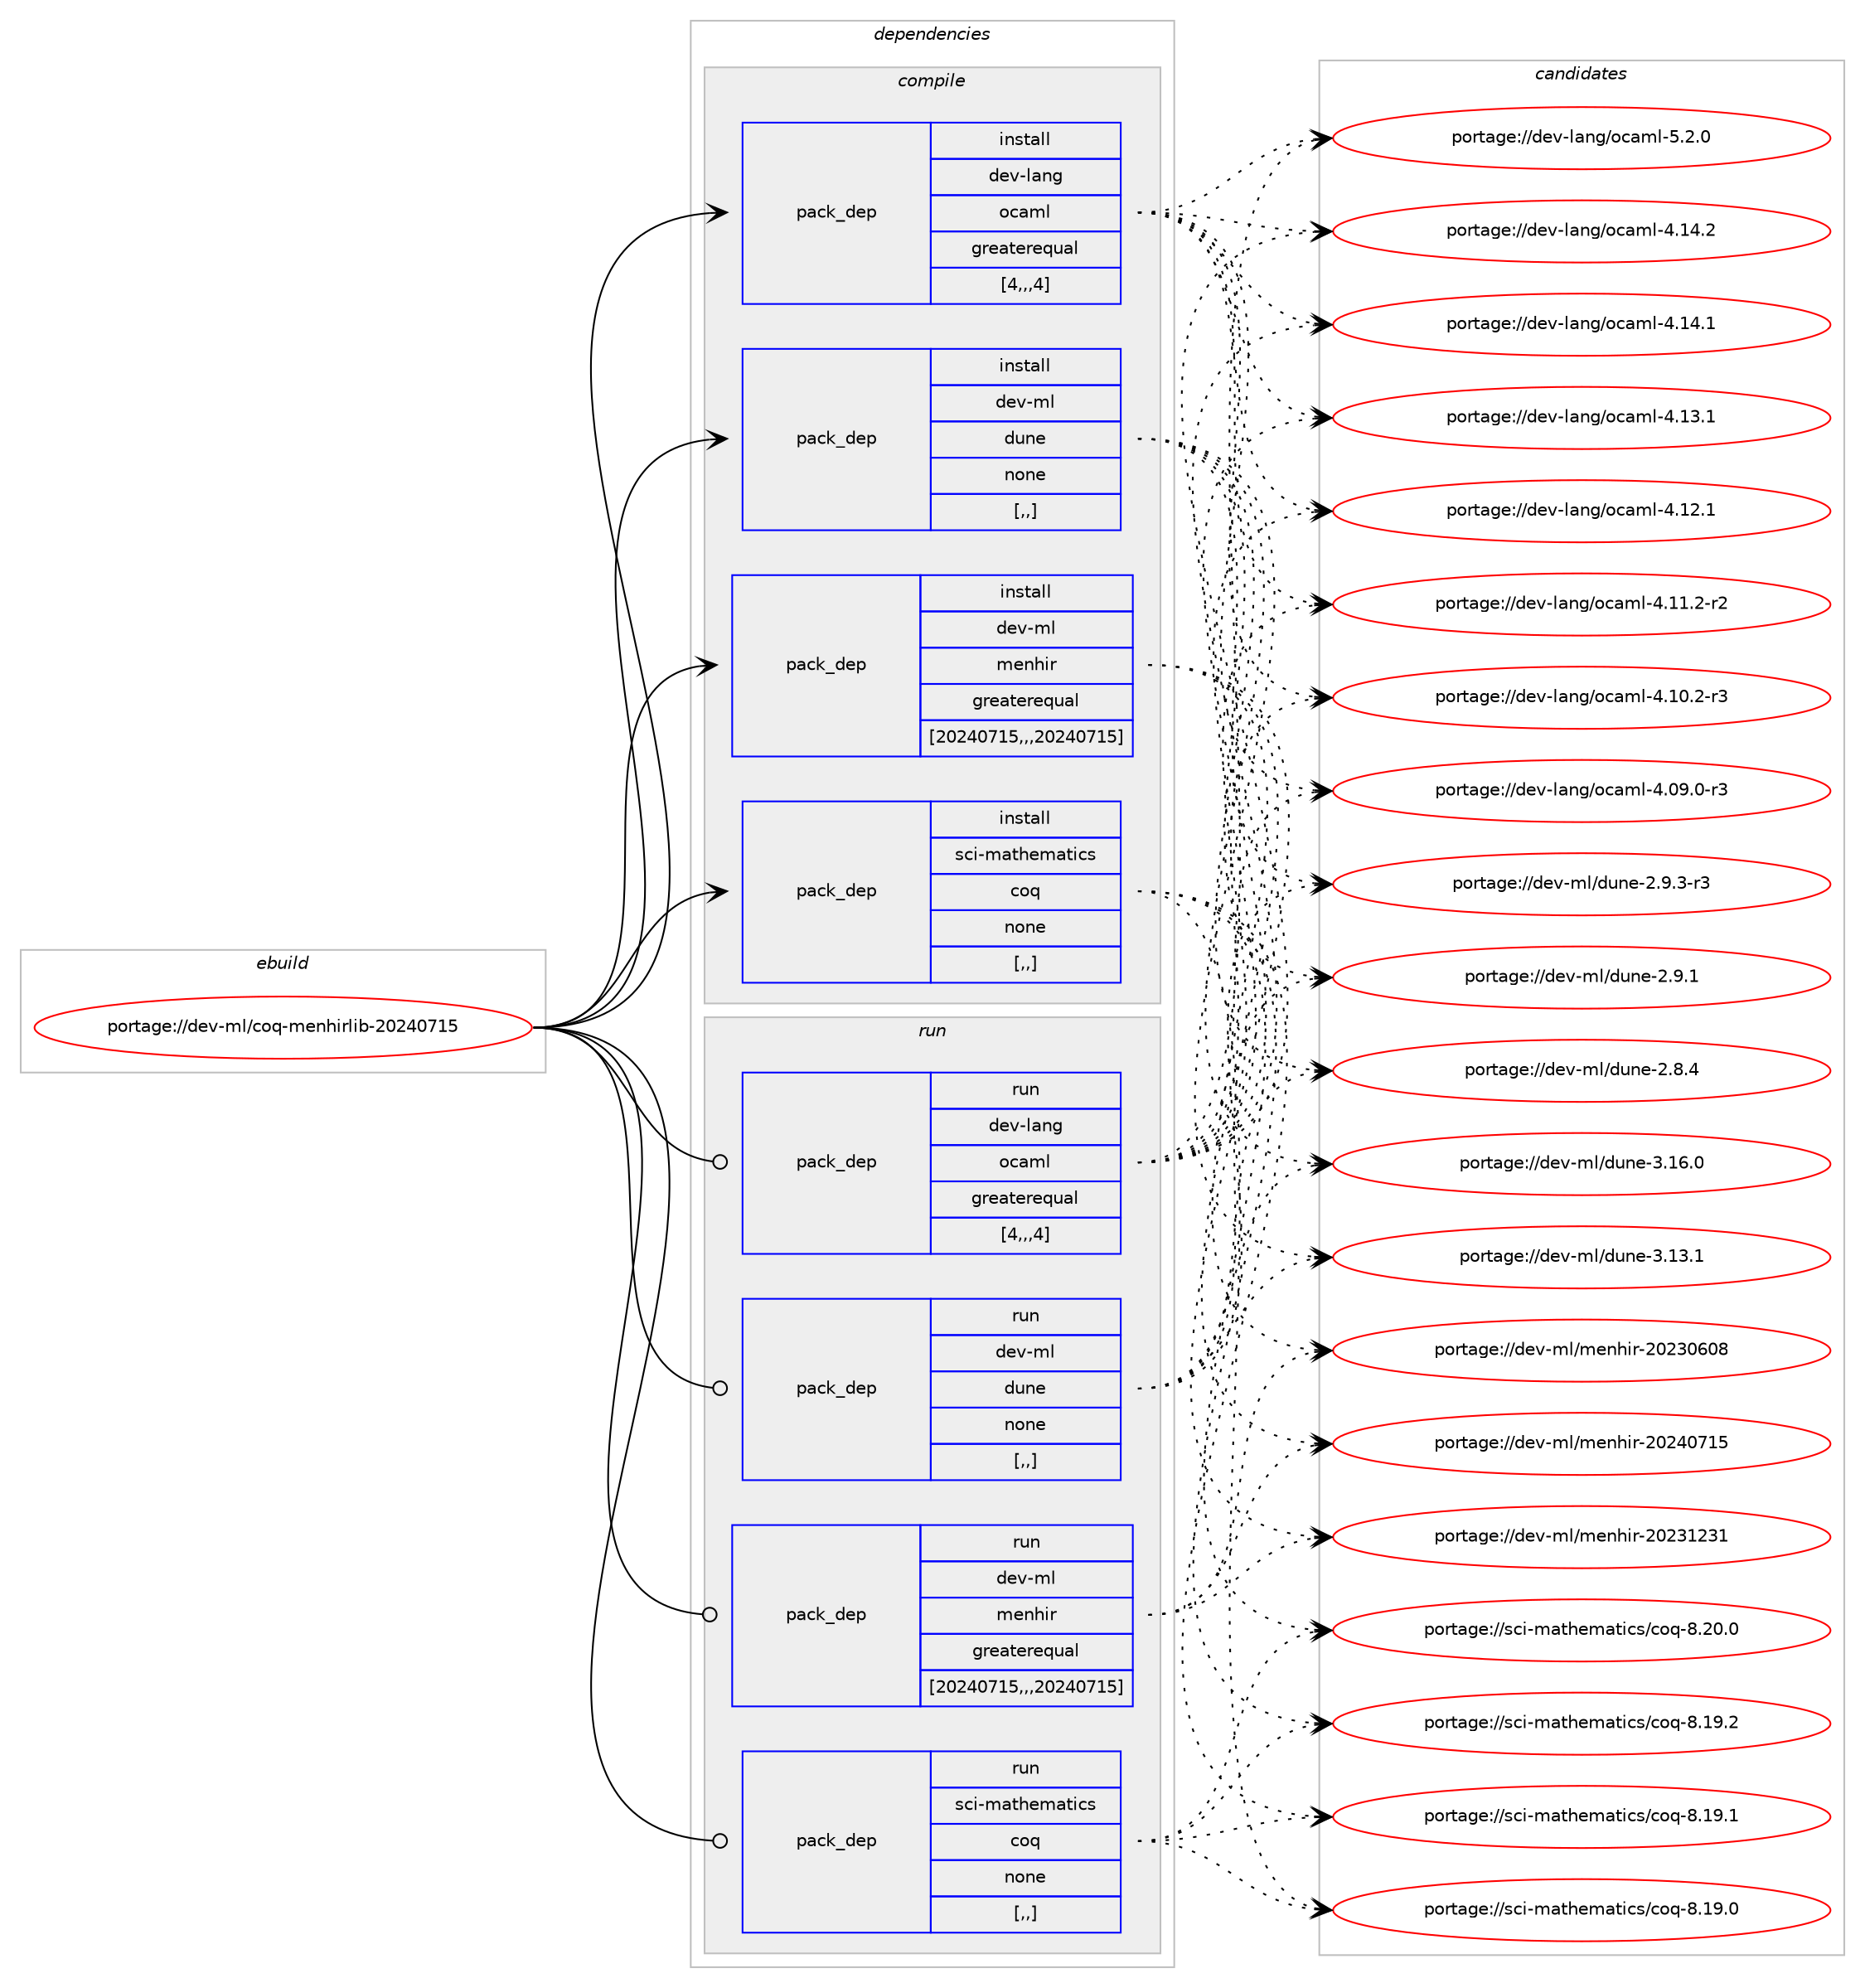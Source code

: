 digraph prolog {

# *************
# Graph options
# *************

newrank=true;
concentrate=true;
compound=true;
graph [rankdir=LR,fontname=Helvetica,fontsize=10,ranksep=1.5];#, ranksep=2.5, nodesep=0.2];
edge  [arrowhead=vee];
node  [fontname=Helvetica,fontsize=10];

# **********
# The ebuild
# **********

subgraph cluster_leftcol {
color=gray;
label=<<i>ebuild</i>>;
id [label="portage://dev-ml/coq-menhirlib-20240715", color=red, width=4, href="../dev-ml/coq-menhirlib-20240715.svg"];
}

# ****************
# The dependencies
# ****************

subgraph cluster_midcol {
color=gray;
label=<<i>dependencies</i>>;
subgraph cluster_compile {
fillcolor="#eeeeee";
style=filled;
label=<<i>compile</i>>;
subgraph pack448130 {
dependency612374 [label=<<TABLE BORDER="0" CELLBORDER="1" CELLSPACING="0" CELLPADDING="4" WIDTH="220"><TR><TD ROWSPAN="6" CELLPADDING="30">pack_dep</TD></TR><TR><TD WIDTH="110">install</TD></TR><TR><TD>dev-lang</TD></TR><TR><TD>ocaml</TD></TR><TR><TD>greaterequal</TD></TR><TR><TD>[4,,,4]</TD></TR></TABLE>>, shape=none, color=blue];
}
id:e -> dependency612374:w [weight=20,style="solid",arrowhead="vee"];
subgraph pack448131 {
dependency612375 [label=<<TABLE BORDER="0" CELLBORDER="1" CELLSPACING="0" CELLPADDING="4" WIDTH="220"><TR><TD ROWSPAN="6" CELLPADDING="30">pack_dep</TD></TR><TR><TD WIDTH="110">install</TD></TR><TR><TD>dev-ml</TD></TR><TR><TD>dune</TD></TR><TR><TD>none</TD></TR><TR><TD>[,,]</TD></TR></TABLE>>, shape=none, color=blue];
}
id:e -> dependency612375:w [weight=20,style="solid",arrowhead="vee"];
subgraph pack448132 {
dependency612376 [label=<<TABLE BORDER="0" CELLBORDER="1" CELLSPACING="0" CELLPADDING="4" WIDTH="220"><TR><TD ROWSPAN="6" CELLPADDING="30">pack_dep</TD></TR><TR><TD WIDTH="110">install</TD></TR><TR><TD>dev-ml</TD></TR><TR><TD>menhir</TD></TR><TR><TD>greaterequal</TD></TR><TR><TD>[20240715,,,20240715]</TD></TR></TABLE>>, shape=none, color=blue];
}
id:e -> dependency612376:w [weight=20,style="solid",arrowhead="vee"];
subgraph pack448133 {
dependency612377 [label=<<TABLE BORDER="0" CELLBORDER="1" CELLSPACING="0" CELLPADDING="4" WIDTH="220"><TR><TD ROWSPAN="6" CELLPADDING="30">pack_dep</TD></TR><TR><TD WIDTH="110">install</TD></TR><TR><TD>sci-mathematics</TD></TR><TR><TD>coq</TD></TR><TR><TD>none</TD></TR><TR><TD>[,,]</TD></TR></TABLE>>, shape=none, color=blue];
}
id:e -> dependency612377:w [weight=20,style="solid",arrowhead="vee"];
}
subgraph cluster_compileandrun {
fillcolor="#eeeeee";
style=filled;
label=<<i>compile and run</i>>;
}
subgraph cluster_run {
fillcolor="#eeeeee";
style=filled;
label=<<i>run</i>>;
subgraph pack448134 {
dependency612378 [label=<<TABLE BORDER="0" CELLBORDER="1" CELLSPACING="0" CELLPADDING="4" WIDTH="220"><TR><TD ROWSPAN="6" CELLPADDING="30">pack_dep</TD></TR><TR><TD WIDTH="110">run</TD></TR><TR><TD>dev-lang</TD></TR><TR><TD>ocaml</TD></TR><TR><TD>greaterequal</TD></TR><TR><TD>[4,,,4]</TD></TR></TABLE>>, shape=none, color=blue];
}
id:e -> dependency612378:w [weight=20,style="solid",arrowhead="odot"];
subgraph pack448135 {
dependency612379 [label=<<TABLE BORDER="0" CELLBORDER="1" CELLSPACING="0" CELLPADDING="4" WIDTH="220"><TR><TD ROWSPAN="6" CELLPADDING="30">pack_dep</TD></TR><TR><TD WIDTH="110">run</TD></TR><TR><TD>dev-ml</TD></TR><TR><TD>dune</TD></TR><TR><TD>none</TD></TR><TR><TD>[,,]</TD></TR></TABLE>>, shape=none, color=blue];
}
id:e -> dependency612379:w [weight=20,style="solid",arrowhead="odot"];
subgraph pack448136 {
dependency612380 [label=<<TABLE BORDER="0" CELLBORDER="1" CELLSPACING="0" CELLPADDING="4" WIDTH="220"><TR><TD ROWSPAN="6" CELLPADDING="30">pack_dep</TD></TR><TR><TD WIDTH="110">run</TD></TR><TR><TD>dev-ml</TD></TR><TR><TD>menhir</TD></TR><TR><TD>greaterequal</TD></TR><TR><TD>[20240715,,,20240715]</TD></TR></TABLE>>, shape=none, color=blue];
}
id:e -> dependency612380:w [weight=20,style="solid",arrowhead="odot"];
subgraph pack448137 {
dependency612381 [label=<<TABLE BORDER="0" CELLBORDER="1" CELLSPACING="0" CELLPADDING="4" WIDTH="220"><TR><TD ROWSPAN="6" CELLPADDING="30">pack_dep</TD></TR><TR><TD WIDTH="110">run</TD></TR><TR><TD>sci-mathematics</TD></TR><TR><TD>coq</TD></TR><TR><TD>none</TD></TR><TR><TD>[,,]</TD></TR></TABLE>>, shape=none, color=blue];
}
id:e -> dependency612381:w [weight=20,style="solid",arrowhead="odot"];
}
}

# **************
# The candidates
# **************

subgraph cluster_choices {
rank=same;
color=gray;
label=<<i>candidates</i>>;

subgraph choice448130 {
color=black;
nodesep=1;
choice1001011184510897110103471119997109108455346504648 [label="portage://dev-lang/ocaml-5.2.0", color=red, width=4,href="../dev-lang/ocaml-5.2.0.svg"];
choice100101118451089711010347111999710910845524649524650 [label="portage://dev-lang/ocaml-4.14.2", color=red, width=4,href="../dev-lang/ocaml-4.14.2.svg"];
choice100101118451089711010347111999710910845524649524649 [label="portage://dev-lang/ocaml-4.14.1", color=red, width=4,href="../dev-lang/ocaml-4.14.1.svg"];
choice100101118451089711010347111999710910845524649514649 [label="portage://dev-lang/ocaml-4.13.1", color=red, width=4,href="../dev-lang/ocaml-4.13.1.svg"];
choice100101118451089711010347111999710910845524649504649 [label="portage://dev-lang/ocaml-4.12.1", color=red, width=4,href="../dev-lang/ocaml-4.12.1.svg"];
choice1001011184510897110103471119997109108455246494946504511450 [label="portage://dev-lang/ocaml-4.11.2-r2", color=red, width=4,href="../dev-lang/ocaml-4.11.2-r2.svg"];
choice1001011184510897110103471119997109108455246494846504511451 [label="portage://dev-lang/ocaml-4.10.2-r3", color=red, width=4,href="../dev-lang/ocaml-4.10.2-r3.svg"];
choice1001011184510897110103471119997109108455246485746484511451 [label="portage://dev-lang/ocaml-4.09.0-r3", color=red, width=4,href="../dev-lang/ocaml-4.09.0-r3.svg"];
dependency612374:e -> choice1001011184510897110103471119997109108455346504648:w [style=dotted,weight="100"];
dependency612374:e -> choice100101118451089711010347111999710910845524649524650:w [style=dotted,weight="100"];
dependency612374:e -> choice100101118451089711010347111999710910845524649524649:w [style=dotted,weight="100"];
dependency612374:e -> choice100101118451089711010347111999710910845524649514649:w [style=dotted,weight="100"];
dependency612374:e -> choice100101118451089711010347111999710910845524649504649:w [style=dotted,weight="100"];
dependency612374:e -> choice1001011184510897110103471119997109108455246494946504511450:w [style=dotted,weight="100"];
dependency612374:e -> choice1001011184510897110103471119997109108455246494846504511451:w [style=dotted,weight="100"];
dependency612374:e -> choice1001011184510897110103471119997109108455246485746484511451:w [style=dotted,weight="100"];
}
subgraph choice448131 {
color=black;
nodesep=1;
choice100101118451091084710011711010145514649544648 [label="portage://dev-ml/dune-3.16.0", color=red, width=4,href="../dev-ml/dune-3.16.0.svg"];
choice100101118451091084710011711010145514649514649 [label="portage://dev-ml/dune-3.13.1", color=red, width=4,href="../dev-ml/dune-3.13.1.svg"];
choice10010111845109108471001171101014550465746514511451 [label="portage://dev-ml/dune-2.9.3-r3", color=red, width=4,href="../dev-ml/dune-2.9.3-r3.svg"];
choice1001011184510910847100117110101455046574649 [label="portage://dev-ml/dune-2.9.1", color=red, width=4,href="../dev-ml/dune-2.9.1.svg"];
choice1001011184510910847100117110101455046564652 [label="portage://dev-ml/dune-2.8.4", color=red, width=4,href="../dev-ml/dune-2.8.4.svg"];
dependency612375:e -> choice100101118451091084710011711010145514649544648:w [style=dotted,weight="100"];
dependency612375:e -> choice100101118451091084710011711010145514649514649:w [style=dotted,weight="100"];
dependency612375:e -> choice10010111845109108471001171101014550465746514511451:w [style=dotted,weight="100"];
dependency612375:e -> choice1001011184510910847100117110101455046574649:w [style=dotted,weight="100"];
dependency612375:e -> choice1001011184510910847100117110101455046564652:w [style=dotted,weight="100"];
}
subgraph choice448132 {
color=black;
nodesep=1;
choice1001011184510910847109101110104105114455048505248554953 [label="portage://dev-ml/menhir-20240715", color=red, width=4,href="../dev-ml/menhir-20240715.svg"];
choice1001011184510910847109101110104105114455048505149505149 [label="portage://dev-ml/menhir-20231231", color=red, width=4,href="../dev-ml/menhir-20231231.svg"];
choice1001011184510910847109101110104105114455048505148544856 [label="portage://dev-ml/menhir-20230608", color=red, width=4,href="../dev-ml/menhir-20230608.svg"];
dependency612376:e -> choice1001011184510910847109101110104105114455048505248554953:w [style=dotted,weight="100"];
dependency612376:e -> choice1001011184510910847109101110104105114455048505149505149:w [style=dotted,weight="100"];
dependency612376:e -> choice1001011184510910847109101110104105114455048505148544856:w [style=dotted,weight="100"];
}
subgraph choice448133 {
color=black;
nodesep=1;
choice1159910545109971161041011099711610599115479911111345564650484648 [label="portage://sci-mathematics/coq-8.20.0", color=red, width=4,href="../sci-mathematics/coq-8.20.0.svg"];
choice1159910545109971161041011099711610599115479911111345564649574650 [label="portage://sci-mathematics/coq-8.19.2", color=red, width=4,href="../sci-mathematics/coq-8.19.2.svg"];
choice1159910545109971161041011099711610599115479911111345564649574649 [label="portage://sci-mathematics/coq-8.19.1", color=red, width=4,href="../sci-mathematics/coq-8.19.1.svg"];
choice1159910545109971161041011099711610599115479911111345564649574648 [label="portage://sci-mathematics/coq-8.19.0", color=red, width=4,href="../sci-mathematics/coq-8.19.0.svg"];
dependency612377:e -> choice1159910545109971161041011099711610599115479911111345564650484648:w [style=dotted,weight="100"];
dependency612377:e -> choice1159910545109971161041011099711610599115479911111345564649574650:w [style=dotted,weight="100"];
dependency612377:e -> choice1159910545109971161041011099711610599115479911111345564649574649:w [style=dotted,weight="100"];
dependency612377:e -> choice1159910545109971161041011099711610599115479911111345564649574648:w [style=dotted,weight="100"];
}
subgraph choice448134 {
color=black;
nodesep=1;
choice1001011184510897110103471119997109108455346504648 [label="portage://dev-lang/ocaml-5.2.0", color=red, width=4,href="../dev-lang/ocaml-5.2.0.svg"];
choice100101118451089711010347111999710910845524649524650 [label="portage://dev-lang/ocaml-4.14.2", color=red, width=4,href="../dev-lang/ocaml-4.14.2.svg"];
choice100101118451089711010347111999710910845524649524649 [label="portage://dev-lang/ocaml-4.14.1", color=red, width=4,href="../dev-lang/ocaml-4.14.1.svg"];
choice100101118451089711010347111999710910845524649514649 [label="portage://dev-lang/ocaml-4.13.1", color=red, width=4,href="../dev-lang/ocaml-4.13.1.svg"];
choice100101118451089711010347111999710910845524649504649 [label="portage://dev-lang/ocaml-4.12.1", color=red, width=4,href="../dev-lang/ocaml-4.12.1.svg"];
choice1001011184510897110103471119997109108455246494946504511450 [label="portage://dev-lang/ocaml-4.11.2-r2", color=red, width=4,href="../dev-lang/ocaml-4.11.2-r2.svg"];
choice1001011184510897110103471119997109108455246494846504511451 [label="portage://dev-lang/ocaml-4.10.2-r3", color=red, width=4,href="../dev-lang/ocaml-4.10.2-r3.svg"];
choice1001011184510897110103471119997109108455246485746484511451 [label="portage://dev-lang/ocaml-4.09.0-r3", color=red, width=4,href="../dev-lang/ocaml-4.09.0-r3.svg"];
dependency612378:e -> choice1001011184510897110103471119997109108455346504648:w [style=dotted,weight="100"];
dependency612378:e -> choice100101118451089711010347111999710910845524649524650:w [style=dotted,weight="100"];
dependency612378:e -> choice100101118451089711010347111999710910845524649524649:w [style=dotted,weight="100"];
dependency612378:e -> choice100101118451089711010347111999710910845524649514649:w [style=dotted,weight="100"];
dependency612378:e -> choice100101118451089711010347111999710910845524649504649:w [style=dotted,weight="100"];
dependency612378:e -> choice1001011184510897110103471119997109108455246494946504511450:w [style=dotted,weight="100"];
dependency612378:e -> choice1001011184510897110103471119997109108455246494846504511451:w [style=dotted,weight="100"];
dependency612378:e -> choice1001011184510897110103471119997109108455246485746484511451:w [style=dotted,weight="100"];
}
subgraph choice448135 {
color=black;
nodesep=1;
choice100101118451091084710011711010145514649544648 [label="portage://dev-ml/dune-3.16.0", color=red, width=4,href="../dev-ml/dune-3.16.0.svg"];
choice100101118451091084710011711010145514649514649 [label="portage://dev-ml/dune-3.13.1", color=red, width=4,href="../dev-ml/dune-3.13.1.svg"];
choice10010111845109108471001171101014550465746514511451 [label="portage://dev-ml/dune-2.9.3-r3", color=red, width=4,href="../dev-ml/dune-2.9.3-r3.svg"];
choice1001011184510910847100117110101455046574649 [label="portage://dev-ml/dune-2.9.1", color=red, width=4,href="../dev-ml/dune-2.9.1.svg"];
choice1001011184510910847100117110101455046564652 [label="portage://dev-ml/dune-2.8.4", color=red, width=4,href="../dev-ml/dune-2.8.4.svg"];
dependency612379:e -> choice100101118451091084710011711010145514649544648:w [style=dotted,weight="100"];
dependency612379:e -> choice100101118451091084710011711010145514649514649:w [style=dotted,weight="100"];
dependency612379:e -> choice10010111845109108471001171101014550465746514511451:w [style=dotted,weight="100"];
dependency612379:e -> choice1001011184510910847100117110101455046574649:w [style=dotted,weight="100"];
dependency612379:e -> choice1001011184510910847100117110101455046564652:w [style=dotted,weight="100"];
}
subgraph choice448136 {
color=black;
nodesep=1;
choice1001011184510910847109101110104105114455048505248554953 [label="portage://dev-ml/menhir-20240715", color=red, width=4,href="../dev-ml/menhir-20240715.svg"];
choice1001011184510910847109101110104105114455048505149505149 [label="portage://dev-ml/menhir-20231231", color=red, width=4,href="../dev-ml/menhir-20231231.svg"];
choice1001011184510910847109101110104105114455048505148544856 [label="portage://dev-ml/menhir-20230608", color=red, width=4,href="../dev-ml/menhir-20230608.svg"];
dependency612380:e -> choice1001011184510910847109101110104105114455048505248554953:w [style=dotted,weight="100"];
dependency612380:e -> choice1001011184510910847109101110104105114455048505149505149:w [style=dotted,weight="100"];
dependency612380:e -> choice1001011184510910847109101110104105114455048505148544856:w [style=dotted,weight="100"];
}
subgraph choice448137 {
color=black;
nodesep=1;
choice1159910545109971161041011099711610599115479911111345564650484648 [label="portage://sci-mathematics/coq-8.20.0", color=red, width=4,href="../sci-mathematics/coq-8.20.0.svg"];
choice1159910545109971161041011099711610599115479911111345564649574650 [label="portage://sci-mathematics/coq-8.19.2", color=red, width=4,href="../sci-mathematics/coq-8.19.2.svg"];
choice1159910545109971161041011099711610599115479911111345564649574649 [label="portage://sci-mathematics/coq-8.19.1", color=red, width=4,href="../sci-mathematics/coq-8.19.1.svg"];
choice1159910545109971161041011099711610599115479911111345564649574648 [label="portage://sci-mathematics/coq-8.19.0", color=red, width=4,href="../sci-mathematics/coq-8.19.0.svg"];
dependency612381:e -> choice1159910545109971161041011099711610599115479911111345564650484648:w [style=dotted,weight="100"];
dependency612381:e -> choice1159910545109971161041011099711610599115479911111345564649574650:w [style=dotted,weight="100"];
dependency612381:e -> choice1159910545109971161041011099711610599115479911111345564649574649:w [style=dotted,weight="100"];
dependency612381:e -> choice1159910545109971161041011099711610599115479911111345564649574648:w [style=dotted,weight="100"];
}
}

}
